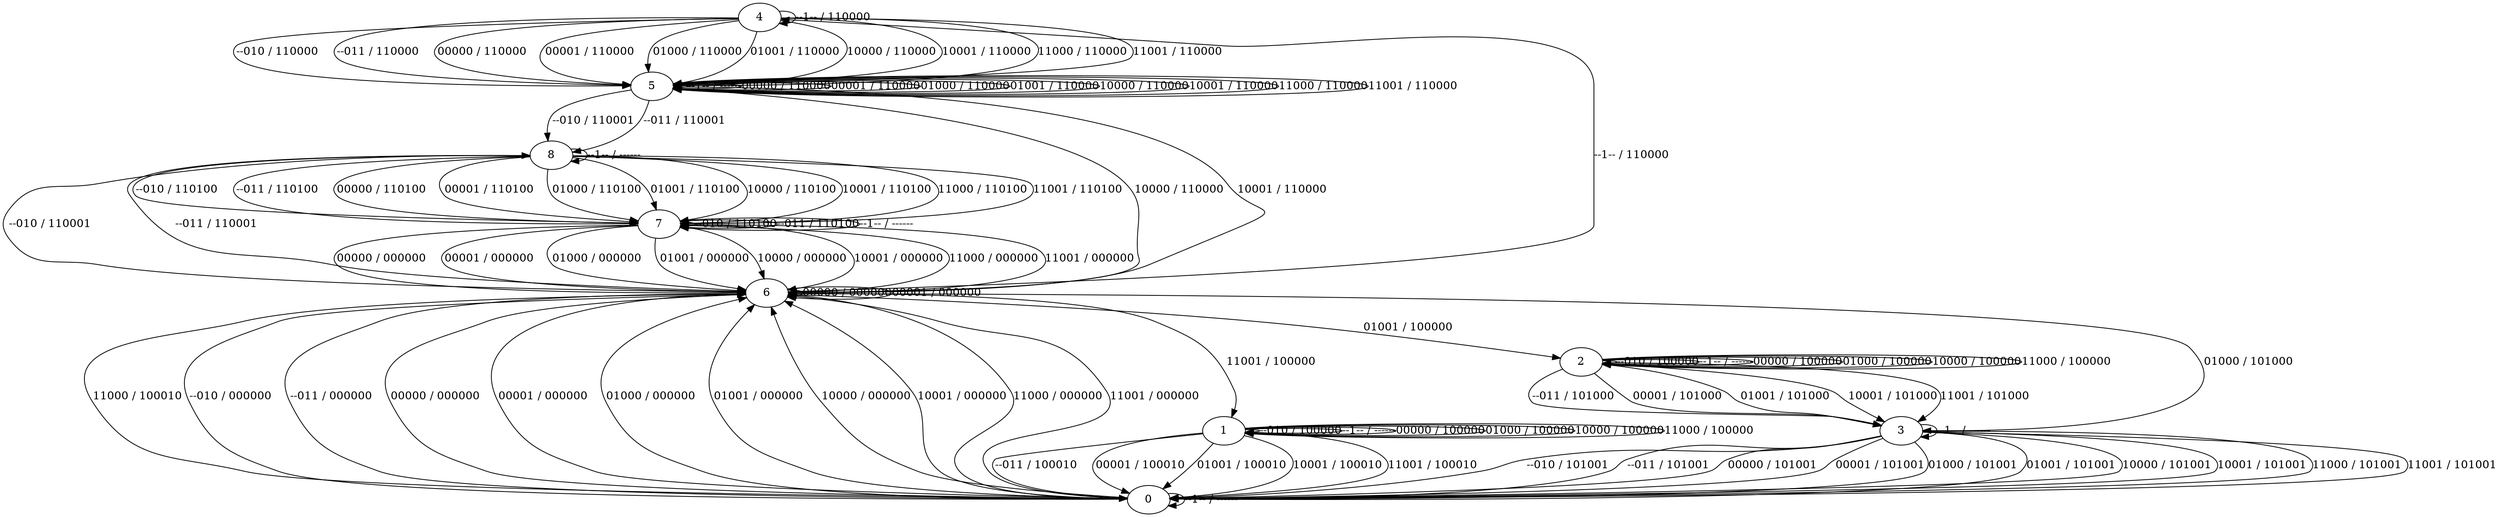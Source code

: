 digraph {
4
0
1
2
3
5
6
7
8
4 -> 5 [label="--010 / 110000"]
4 -> 5 [label="--011 / 110000"]
4 -> 4 [label="--1-- / 110000"]
4 -> 5 [label="00000 / 110000"]
4 -> 5 [label="00001 / 110000"]
4 -> 5 [label="01000 / 110000"]
4 -> 5 [label="01001 / 110000"]
4 -> 5 [label="10000 / 110000"]
4 -> 5 [label="10001 / 110000"]
4 -> 5 [label="11000 / 110000"]
4 -> 5 [label="11001 / 110000"]
0 -> 6 [label="--010 / 000000"]
0 -> 6 [label="--011 / 000000"]
0 -> 0 [label="--1-- / ------"]
0 -> 6 [label="00000 / 000000"]
0 -> 6 [label="00001 / 000000"]
0 -> 6 [label="01000 / 000000"]
0 -> 6 [label="01001 / 000000"]
0 -> 6 [label="10000 / 000000"]
0 -> 6 [label="10001 / 000000"]
0 -> 6 [label="11000 / 000000"]
0 -> 6 [label="11001 / 000000"]
1 -> 1 [label="--010 / 100000"]
1 -> 0 [label="--011 / 100010"]
1 -> 1 [label="--1-- / ------"]
1 -> 1 [label="00000 / 100000"]
1 -> 0 [label="00001 / 100010"]
1 -> 1 [label="01000 / 100000"]
1 -> 0 [label="01001 / 100010"]
1 -> 1 [label="10000 / 100000"]
1 -> 0 [label="10001 / 100010"]
1 -> 1 [label="11000 / 100000"]
1 -> 0 [label="11001 / 100010"]
2 -> 2 [label="--010 / 100000"]
2 -> 3 [label="--011 / 101000"]
2 -> 2 [label="--1-- / ------"]
2 -> 2 [label="00000 / 100000"]
2 -> 3 [label="00001 / 101000"]
2 -> 2 [label="01000 / 100000"]
2 -> 3 [label="01001 / 101000"]
2 -> 2 [label="10000 / 100000"]
2 -> 3 [label="10001 / 101000"]
2 -> 2 [label="11000 / 100000"]
2 -> 3 [label="11001 / 101000"]
3 -> 0 [label="--010 / 101001"]
3 -> 0 [label="--011 / 101001"]
3 -> 3 [label="--1-- / ------"]
3 -> 0 [label="00000 / 101001"]
3 -> 0 [label="00001 / 101001"]
3 -> 0 [label="01000 / 101001"]
3 -> 0 [label="01001 / 101001"]
3 -> 0 [label="10000 / 101001"]
3 -> 0 [label="10001 / 101001"]
3 -> 0 [label="11000 / 101001"]
3 -> 0 [label="11001 / 101001"]
5 -> 8 [label="--010 / 110001"]
5 -> 8 [label="--011 / 110001"]
5 -> 5 [label="--1-- / ------"]
5 -> 5 [label="00000 / 110000"]
5 -> 5 [label="00001 / 110000"]
5 -> 5 [label="01000 / 110000"]
5 -> 5 [label="01001 / 110000"]
5 -> 5 [label="10000 / 110000"]
5 -> 5 [label="10001 / 110000"]
5 -> 5 [label="11000 / 110000"]
5 -> 5 [label="11001 / 110000"]
6 -> 8 [label="--010 / 110001"]
6 -> 8 [label="--011 / 110001"]
6 -> 4 [label="--1-- / 110000"]
6 -> 6 [label="00000 / 000000"]
6 -> 6 [label="00001 / 000000"]
6 -> 3 [label="01000 / 101000"]
6 -> 2 [label="01001 / 100000"]
6 -> 5 [label="10000 / 110000"]
6 -> 5 [label="10001 / 110000"]
6 -> 0 [label="11000 / 100010"]
6 -> 1 [label="11001 / 100000"]
7 -> 7 [label="--010 / 110100"]
7 -> 7 [label="--011 / 110100"]
7 -> 7 [label="--1-- / ------"]
7 -> 6 [label="00000 / 000000"]
7 -> 6 [label="00001 / 000000"]
7 -> 6 [label="01000 / 000000"]
7 -> 6 [label="01001 / 000000"]
7 -> 6 [label="10000 / 000000"]
7 -> 6 [label="10001 / 000000"]
7 -> 6 [label="11000 / 000000"]
7 -> 6 [label="11001 / 000000"]
8 -> 7 [label="--010 / 110100"]
8 -> 7 [label="--011 / 110100"]
8 -> 8 [label="--1-- / ------"]
8 -> 7 [label="00000 / 110100"]
8 -> 7 [label="00001 / 110100"]
8 -> 7 [label="01000 / 110100"]
8 -> 7 [label="01001 / 110100"]
8 -> 7 [label="10000 / 110100"]
8 -> 7 [label="10001 / 110100"]
8 -> 7 [label="11000 / 110100"]
8 -> 7 [label="11001 / 110100"]
}
